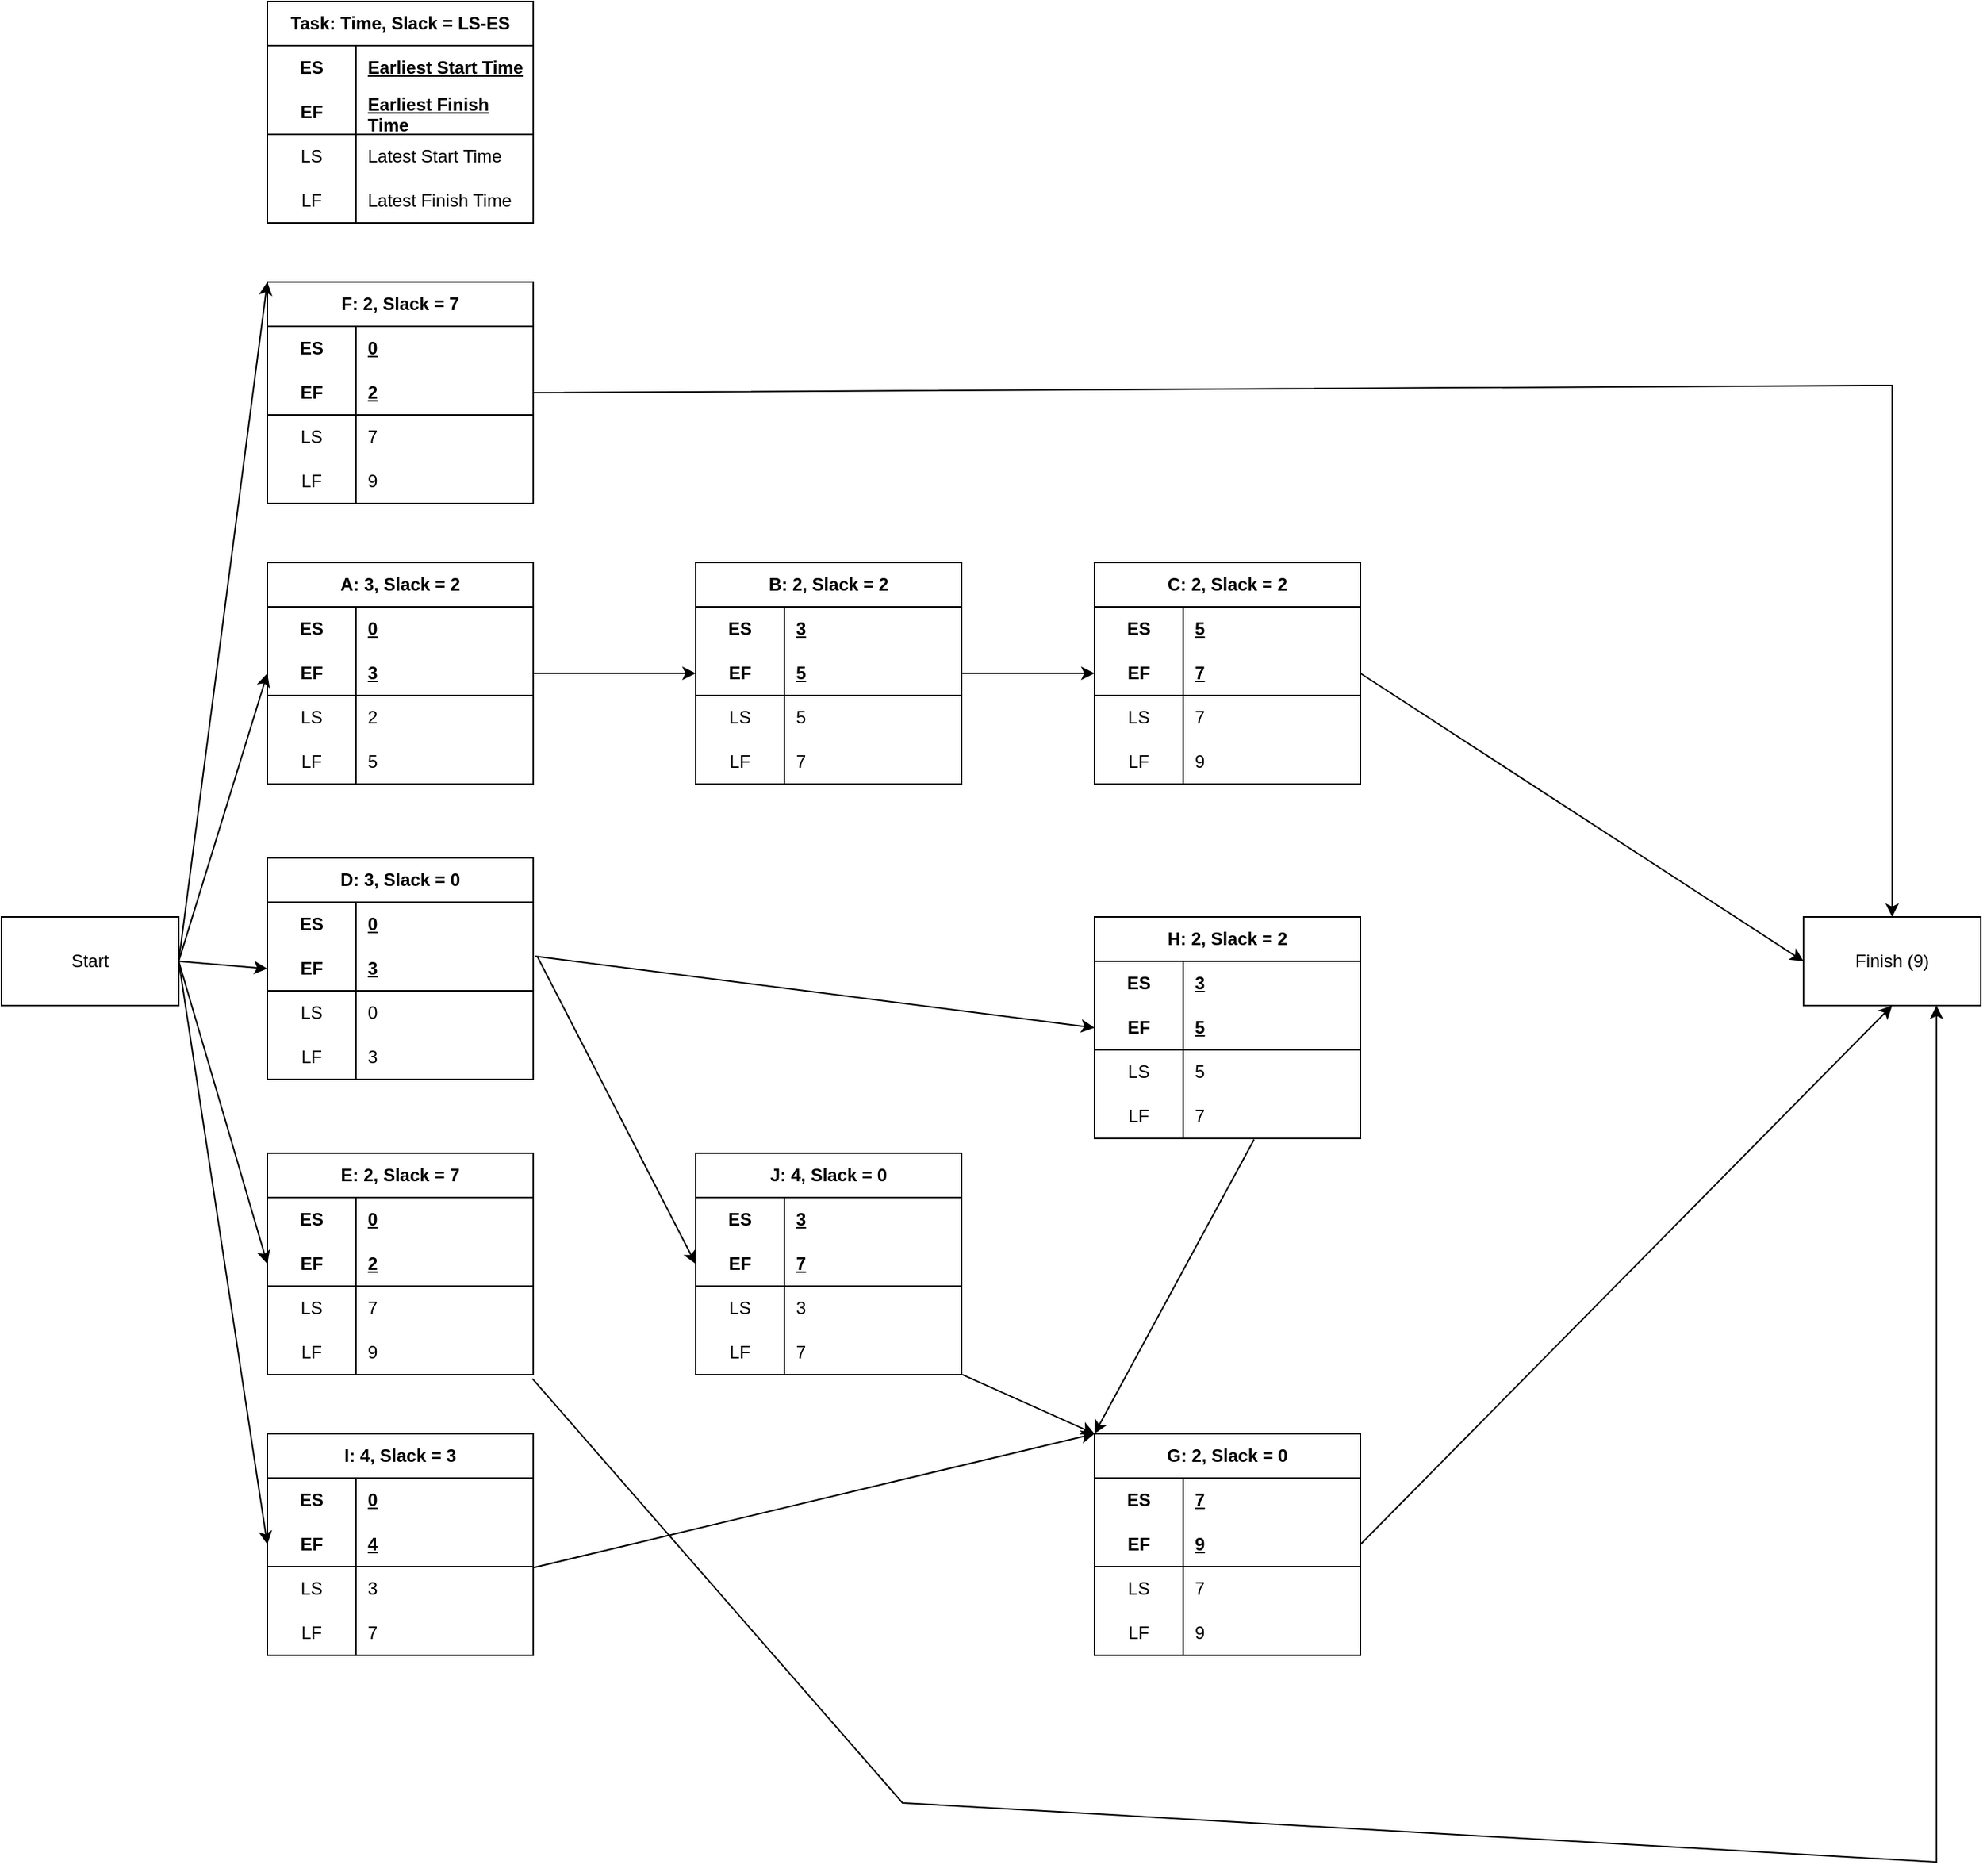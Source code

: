 <mxfile version="24.6.4" type="github">
  <diagram name="Page-1" id="XeoXQkk8DJOPm01lvO3H">
    <mxGraphModel dx="2298" dy="1862" grid="1" gridSize="10" guides="1" tooltips="1" connect="1" arrows="1" fold="1" page="1" pageScale="1" pageWidth="850" pageHeight="1100" math="0" shadow="0">
      <root>
        <mxCell id="0" />
        <mxCell id="1" parent="0" />
        <mxCell id="TJnbPztA86zwDhUVfEwh-1" value="Start" style="rounded=0;whiteSpace=wrap;html=1;" parent="1" vertex="1">
          <mxGeometry x="-210" y="400" width="120" height="60" as="geometry" />
        </mxCell>
        <mxCell id="TJnbPztA86zwDhUVfEwh-16" value="Task: Time, Slack = LS-ES" style="shape=table;startSize=30;container=1;collapsible=1;childLayout=tableLayout;fixedRows=1;rowLines=0;fontStyle=1;align=center;resizeLast=1;html=1;whiteSpace=wrap;" parent="1" vertex="1">
          <mxGeometry x="-30" y="-220" width="180" height="150" as="geometry" />
        </mxCell>
        <mxCell id="TJnbPztA86zwDhUVfEwh-17" value="" style="shape=tableRow;horizontal=0;startSize=0;swimlaneHead=0;swimlaneBody=0;fillColor=none;collapsible=0;dropTarget=0;points=[[0,0.5],[1,0.5]];portConstraint=eastwest;top=0;left=0;right=0;bottom=0;html=1;" parent="TJnbPztA86zwDhUVfEwh-16" vertex="1">
          <mxGeometry y="30" width="180" height="30" as="geometry" />
        </mxCell>
        <mxCell id="TJnbPztA86zwDhUVfEwh-18" value="ES" style="shape=partialRectangle;connectable=0;fillColor=none;top=0;left=0;bottom=0;right=0;fontStyle=1;overflow=hidden;html=1;whiteSpace=wrap;" parent="TJnbPztA86zwDhUVfEwh-17" vertex="1">
          <mxGeometry width="60" height="30" as="geometry">
            <mxRectangle width="60" height="30" as="alternateBounds" />
          </mxGeometry>
        </mxCell>
        <mxCell id="TJnbPztA86zwDhUVfEwh-19" value="Earliest Start Time" style="shape=partialRectangle;connectable=0;fillColor=none;top=0;left=0;bottom=0;right=0;align=left;spacingLeft=6;fontStyle=5;overflow=hidden;html=1;whiteSpace=wrap;" parent="TJnbPztA86zwDhUVfEwh-17" vertex="1">
          <mxGeometry x="60" width="120" height="30" as="geometry">
            <mxRectangle width="120" height="30" as="alternateBounds" />
          </mxGeometry>
        </mxCell>
        <mxCell id="TJnbPztA86zwDhUVfEwh-20" value="" style="shape=tableRow;horizontal=0;startSize=0;swimlaneHead=0;swimlaneBody=0;fillColor=none;collapsible=0;dropTarget=0;points=[[0,0.5],[1,0.5]];portConstraint=eastwest;top=0;left=0;right=0;bottom=1;html=1;" parent="TJnbPztA86zwDhUVfEwh-16" vertex="1">
          <mxGeometry y="60" width="180" height="30" as="geometry" />
        </mxCell>
        <mxCell id="TJnbPztA86zwDhUVfEwh-21" value="EF" style="shape=partialRectangle;connectable=0;fillColor=none;top=0;left=0;bottom=0;right=0;fontStyle=1;overflow=hidden;html=1;whiteSpace=wrap;" parent="TJnbPztA86zwDhUVfEwh-20" vertex="1">
          <mxGeometry width="60" height="30" as="geometry">
            <mxRectangle width="60" height="30" as="alternateBounds" />
          </mxGeometry>
        </mxCell>
        <mxCell id="TJnbPztA86zwDhUVfEwh-22" value="Earliest Finish Time" style="shape=partialRectangle;connectable=0;fillColor=none;top=0;left=0;bottom=0;right=0;align=left;spacingLeft=6;fontStyle=5;overflow=hidden;html=1;whiteSpace=wrap;" parent="TJnbPztA86zwDhUVfEwh-20" vertex="1">
          <mxGeometry x="60" width="120" height="30" as="geometry">
            <mxRectangle width="120" height="30" as="alternateBounds" />
          </mxGeometry>
        </mxCell>
        <mxCell id="TJnbPztA86zwDhUVfEwh-23" value="" style="shape=tableRow;horizontal=0;startSize=0;swimlaneHead=0;swimlaneBody=0;fillColor=none;collapsible=0;dropTarget=0;points=[[0,0.5],[1,0.5]];portConstraint=eastwest;top=0;left=0;right=0;bottom=0;html=1;" parent="TJnbPztA86zwDhUVfEwh-16" vertex="1">
          <mxGeometry y="90" width="180" height="30" as="geometry" />
        </mxCell>
        <mxCell id="TJnbPztA86zwDhUVfEwh-24" value="LS" style="shape=partialRectangle;connectable=0;fillColor=none;top=0;left=0;bottom=0;right=0;editable=1;overflow=hidden;html=1;whiteSpace=wrap;" parent="TJnbPztA86zwDhUVfEwh-23" vertex="1">
          <mxGeometry width="60" height="30" as="geometry">
            <mxRectangle width="60" height="30" as="alternateBounds" />
          </mxGeometry>
        </mxCell>
        <mxCell id="TJnbPztA86zwDhUVfEwh-25" value="Latest Start Time" style="shape=partialRectangle;connectable=0;fillColor=none;top=0;left=0;bottom=0;right=0;align=left;spacingLeft=6;overflow=hidden;html=1;whiteSpace=wrap;" parent="TJnbPztA86zwDhUVfEwh-23" vertex="1">
          <mxGeometry x="60" width="120" height="30" as="geometry">
            <mxRectangle width="120" height="30" as="alternateBounds" />
          </mxGeometry>
        </mxCell>
        <mxCell id="TJnbPztA86zwDhUVfEwh-26" value="" style="shape=tableRow;horizontal=0;startSize=0;swimlaneHead=0;swimlaneBody=0;fillColor=none;collapsible=0;dropTarget=0;points=[[0,0.5],[1,0.5]];portConstraint=eastwest;top=0;left=0;right=0;bottom=0;html=1;" parent="TJnbPztA86zwDhUVfEwh-16" vertex="1">
          <mxGeometry y="120" width="180" height="30" as="geometry" />
        </mxCell>
        <mxCell id="TJnbPztA86zwDhUVfEwh-27" value="LF" style="shape=partialRectangle;connectable=0;fillColor=none;top=0;left=0;bottom=0;right=0;editable=1;overflow=hidden;html=1;whiteSpace=wrap;" parent="TJnbPztA86zwDhUVfEwh-26" vertex="1">
          <mxGeometry width="60" height="30" as="geometry">
            <mxRectangle width="60" height="30" as="alternateBounds" />
          </mxGeometry>
        </mxCell>
        <mxCell id="TJnbPztA86zwDhUVfEwh-28" value="Latest Finish Time" style="shape=partialRectangle;connectable=0;fillColor=none;top=0;left=0;bottom=0;right=0;align=left;spacingLeft=6;overflow=hidden;html=1;whiteSpace=wrap;" parent="TJnbPztA86zwDhUVfEwh-26" vertex="1">
          <mxGeometry x="60" width="120" height="30" as="geometry">
            <mxRectangle width="120" height="30" as="alternateBounds" />
          </mxGeometry>
        </mxCell>
        <mxCell id="5bcK5-Rr-_9AO2R4I1Wy-1" value="A: 3, Slack = 2" style="shape=table;startSize=30;container=1;collapsible=1;childLayout=tableLayout;fixedRows=1;rowLines=0;fontStyle=1;align=center;resizeLast=1;html=1;whiteSpace=wrap;" vertex="1" parent="1">
          <mxGeometry x="-30" y="160" width="180" height="150" as="geometry" />
        </mxCell>
        <mxCell id="5bcK5-Rr-_9AO2R4I1Wy-2" value="" style="shape=tableRow;horizontal=0;startSize=0;swimlaneHead=0;swimlaneBody=0;fillColor=none;collapsible=0;dropTarget=0;points=[[0,0.5],[1,0.5]];portConstraint=eastwest;top=0;left=0;right=0;bottom=0;html=1;" vertex="1" parent="5bcK5-Rr-_9AO2R4I1Wy-1">
          <mxGeometry y="30" width="180" height="30" as="geometry" />
        </mxCell>
        <mxCell id="5bcK5-Rr-_9AO2R4I1Wy-3" value="ES" style="shape=partialRectangle;connectable=0;fillColor=none;top=0;left=0;bottom=0;right=0;fontStyle=1;overflow=hidden;html=1;whiteSpace=wrap;" vertex="1" parent="5bcK5-Rr-_9AO2R4I1Wy-2">
          <mxGeometry width="60" height="30" as="geometry">
            <mxRectangle width="60" height="30" as="alternateBounds" />
          </mxGeometry>
        </mxCell>
        <mxCell id="5bcK5-Rr-_9AO2R4I1Wy-4" value="0" style="shape=partialRectangle;connectable=0;fillColor=none;top=0;left=0;bottom=0;right=0;align=left;spacingLeft=6;fontStyle=5;overflow=hidden;html=1;whiteSpace=wrap;" vertex="1" parent="5bcK5-Rr-_9AO2R4I1Wy-2">
          <mxGeometry x="60" width="120" height="30" as="geometry">
            <mxRectangle width="120" height="30" as="alternateBounds" />
          </mxGeometry>
        </mxCell>
        <mxCell id="5bcK5-Rr-_9AO2R4I1Wy-5" value="" style="shape=tableRow;horizontal=0;startSize=0;swimlaneHead=0;swimlaneBody=0;fillColor=none;collapsible=0;dropTarget=0;points=[[0,0.5],[1,0.5]];portConstraint=eastwest;top=0;left=0;right=0;bottom=1;html=1;" vertex="1" parent="5bcK5-Rr-_9AO2R4I1Wy-1">
          <mxGeometry y="60" width="180" height="30" as="geometry" />
        </mxCell>
        <mxCell id="5bcK5-Rr-_9AO2R4I1Wy-6" value="EF" style="shape=partialRectangle;connectable=0;fillColor=none;top=0;left=0;bottom=0;right=0;fontStyle=1;overflow=hidden;html=1;whiteSpace=wrap;" vertex="1" parent="5bcK5-Rr-_9AO2R4I1Wy-5">
          <mxGeometry width="60" height="30" as="geometry">
            <mxRectangle width="60" height="30" as="alternateBounds" />
          </mxGeometry>
        </mxCell>
        <mxCell id="5bcK5-Rr-_9AO2R4I1Wy-7" value="3" style="shape=partialRectangle;connectable=0;fillColor=none;top=0;left=0;bottom=0;right=0;align=left;spacingLeft=6;fontStyle=5;overflow=hidden;html=1;whiteSpace=wrap;" vertex="1" parent="5bcK5-Rr-_9AO2R4I1Wy-5">
          <mxGeometry x="60" width="120" height="30" as="geometry">
            <mxRectangle width="120" height="30" as="alternateBounds" />
          </mxGeometry>
        </mxCell>
        <mxCell id="5bcK5-Rr-_9AO2R4I1Wy-8" value="" style="shape=tableRow;horizontal=0;startSize=0;swimlaneHead=0;swimlaneBody=0;fillColor=none;collapsible=0;dropTarget=0;points=[[0,0.5],[1,0.5]];portConstraint=eastwest;top=0;left=0;right=0;bottom=0;html=1;" vertex="1" parent="5bcK5-Rr-_9AO2R4I1Wy-1">
          <mxGeometry y="90" width="180" height="30" as="geometry" />
        </mxCell>
        <mxCell id="5bcK5-Rr-_9AO2R4I1Wy-9" value="LS" style="shape=partialRectangle;connectable=0;fillColor=none;top=0;left=0;bottom=0;right=0;editable=1;overflow=hidden;html=1;whiteSpace=wrap;" vertex="1" parent="5bcK5-Rr-_9AO2R4I1Wy-8">
          <mxGeometry width="60" height="30" as="geometry">
            <mxRectangle width="60" height="30" as="alternateBounds" />
          </mxGeometry>
        </mxCell>
        <mxCell id="5bcK5-Rr-_9AO2R4I1Wy-10" value="2" style="shape=partialRectangle;connectable=0;fillColor=none;top=0;left=0;bottom=0;right=0;align=left;spacingLeft=6;overflow=hidden;html=1;whiteSpace=wrap;" vertex="1" parent="5bcK5-Rr-_9AO2R4I1Wy-8">
          <mxGeometry x="60" width="120" height="30" as="geometry">
            <mxRectangle width="120" height="30" as="alternateBounds" />
          </mxGeometry>
        </mxCell>
        <mxCell id="5bcK5-Rr-_9AO2R4I1Wy-11" value="" style="shape=tableRow;horizontal=0;startSize=0;swimlaneHead=0;swimlaneBody=0;fillColor=none;collapsible=0;dropTarget=0;points=[[0,0.5],[1,0.5]];portConstraint=eastwest;top=0;left=0;right=0;bottom=0;html=1;" vertex="1" parent="5bcK5-Rr-_9AO2R4I1Wy-1">
          <mxGeometry y="120" width="180" height="30" as="geometry" />
        </mxCell>
        <mxCell id="5bcK5-Rr-_9AO2R4I1Wy-12" value="LF" style="shape=partialRectangle;connectable=0;fillColor=none;top=0;left=0;bottom=0;right=0;editable=1;overflow=hidden;html=1;whiteSpace=wrap;" vertex="1" parent="5bcK5-Rr-_9AO2R4I1Wy-11">
          <mxGeometry width="60" height="30" as="geometry">
            <mxRectangle width="60" height="30" as="alternateBounds" />
          </mxGeometry>
        </mxCell>
        <mxCell id="5bcK5-Rr-_9AO2R4I1Wy-13" value="5" style="shape=partialRectangle;connectable=0;fillColor=none;top=0;left=0;bottom=0;right=0;align=left;spacingLeft=6;overflow=hidden;html=1;whiteSpace=wrap;" vertex="1" parent="5bcK5-Rr-_9AO2R4I1Wy-11">
          <mxGeometry x="60" width="120" height="30" as="geometry">
            <mxRectangle width="120" height="30" as="alternateBounds" />
          </mxGeometry>
        </mxCell>
        <mxCell id="5bcK5-Rr-_9AO2R4I1Wy-14" value="D: 3, Slack = 0" style="shape=table;startSize=30;container=1;collapsible=1;childLayout=tableLayout;fixedRows=1;rowLines=0;fontStyle=1;align=center;resizeLast=1;html=1;whiteSpace=wrap;" vertex="1" parent="1">
          <mxGeometry x="-30" y="360" width="180" height="150" as="geometry" />
        </mxCell>
        <mxCell id="5bcK5-Rr-_9AO2R4I1Wy-15" value="" style="shape=tableRow;horizontal=0;startSize=0;swimlaneHead=0;swimlaneBody=0;fillColor=none;collapsible=0;dropTarget=0;points=[[0,0.5],[1,0.5]];portConstraint=eastwest;top=0;left=0;right=0;bottom=0;html=1;" vertex="1" parent="5bcK5-Rr-_9AO2R4I1Wy-14">
          <mxGeometry y="30" width="180" height="30" as="geometry" />
        </mxCell>
        <mxCell id="5bcK5-Rr-_9AO2R4I1Wy-16" value="ES" style="shape=partialRectangle;connectable=0;fillColor=none;top=0;left=0;bottom=0;right=0;fontStyle=1;overflow=hidden;html=1;whiteSpace=wrap;" vertex="1" parent="5bcK5-Rr-_9AO2R4I1Wy-15">
          <mxGeometry width="60" height="30" as="geometry">
            <mxRectangle width="60" height="30" as="alternateBounds" />
          </mxGeometry>
        </mxCell>
        <mxCell id="5bcK5-Rr-_9AO2R4I1Wy-17" value="0" style="shape=partialRectangle;connectable=0;fillColor=none;top=0;left=0;bottom=0;right=0;align=left;spacingLeft=6;fontStyle=5;overflow=hidden;html=1;whiteSpace=wrap;" vertex="1" parent="5bcK5-Rr-_9AO2R4I1Wy-15">
          <mxGeometry x="60" width="120" height="30" as="geometry">
            <mxRectangle width="120" height="30" as="alternateBounds" />
          </mxGeometry>
        </mxCell>
        <mxCell id="5bcK5-Rr-_9AO2R4I1Wy-18" value="" style="shape=tableRow;horizontal=0;startSize=0;swimlaneHead=0;swimlaneBody=0;fillColor=none;collapsible=0;dropTarget=0;points=[[0,0.5],[1,0.5]];portConstraint=eastwest;top=0;left=0;right=0;bottom=1;html=1;" vertex="1" parent="5bcK5-Rr-_9AO2R4I1Wy-14">
          <mxGeometry y="60" width="180" height="30" as="geometry" />
        </mxCell>
        <mxCell id="5bcK5-Rr-_9AO2R4I1Wy-19" value="EF" style="shape=partialRectangle;connectable=0;fillColor=none;top=0;left=0;bottom=0;right=0;fontStyle=1;overflow=hidden;html=1;whiteSpace=wrap;" vertex="1" parent="5bcK5-Rr-_9AO2R4I1Wy-18">
          <mxGeometry width="60" height="30" as="geometry">
            <mxRectangle width="60" height="30" as="alternateBounds" />
          </mxGeometry>
        </mxCell>
        <mxCell id="5bcK5-Rr-_9AO2R4I1Wy-20" value="3" style="shape=partialRectangle;connectable=0;fillColor=none;top=0;left=0;bottom=0;right=0;align=left;spacingLeft=6;fontStyle=5;overflow=hidden;html=1;whiteSpace=wrap;" vertex="1" parent="5bcK5-Rr-_9AO2R4I1Wy-18">
          <mxGeometry x="60" width="120" height="30" as="geometry">
            <mxRectangle width="120" height="30" as="alternateBounds" />
          </mxGeometry>
        </mxCell>
        <mxCell id="5bcK5-Rr-_9AO2R4I1Wy-21" value="" style="shape=tableRow;horizontal=0;startSize=0;swimlaneHead=0;swimlaneBody=0;fillColor=none;collapsible=0;dropTarget=0;points=[[0,0.5],[1,0.5]];portConstraint=eastwest;top=0;left=0;right=0;bottom=0;html=1;" vertex="1" parent="5bcK5-Rr-_9AO2R4I1Wy-14">
          <mxGeometry y="90" width="180" height="30" as="geometry" />
        </mxCell>
        <mxCell id="5bcK5-Rr-_9AO2R4I1Wy-22" value="LS" style="shape=partialRectangle;connectable=0;fillColor=none;top=0;left=0;bottom=0;right=0;editable=1;overflow=hidden;html=1;whiteSpace=wrap;" vertex="1" parent="5bcK5-Rr-_9AO2R4I1Wy-21">
          <mxGeometry width="60" height="30" as="geometry">
            <mxRectangle width="60" height="30" as="alternateBounds" />
          </mxGeometry>
        </mxCell>
        <mxCell id="5bcK5-Rr-_9AO2R4I1Wy-23" value="0" style="shape=partialRectangle;connectable=0;fillColor=none;top=0;left=0;bottom=0;right=0;align=left;spacingLeft=6;overflow=hidden;html=1;whiteSpace=wrap;" vertex="1" parent="5bcK5-Rr-_9AO2R4I1Wy-21">
          <mxGeometry x="60" width="120" height="30" as="geometry">
            <mxRectangle width="120" height="30" as="alternateBounds" />
          </mxGeometry>
        </mxCell>
        <mxCell id="5bcK5-Rr-_9AO2R4I1Wy-24" value="" style="shape=tableRow;horizontal=0;startSize=0;swimlaneHead=0;swimlaneBody=0;fillColor=none;collapsible=0;dropTarget=0;points=[[0,0.5],[1,0.5]];portConstraint=eastwest;top=0;left=0;right=0;bottom=0;html=1;" vertex="1" parent="5bcK5-Rr-_9AO2R4I1Wy-14">
          <mxGeometry y="120" width="180" height="30" as="geometry" />
        </mxCell>
        <mxCell id="5bcK5-Rr-_9AO2R4I1Wy-25" value="LF" style="shape=partialRectangle;connectable=0;fillColor=none;top=0;left=0;bottom=0;right=0;editable=1;overflow=hidden;html=1;whiteSpace=wrap;" vertex="1" parent="5bcK5-Rr-_9AO2R4I1Wy-24">
          <mxGeometry width="60" height="30" as="geometry">
            <mxRectangle width="60" height="30" as="alternateBounds" />
          </mxGeometry>
        </mxCell>
        <mxCell id="5bcK5-Rr-_9AO2R4I1Wy-26" value="3" style="shape=partialRectangle;connectable=0;fillColor=none;top=0;left=0;bottom=0;right=0;align=left;spacingLeft=6;overflow=hidden;html=1;whiteSpace=wrap;" vertex="1" parent="5bcK5-Rr-_9AO2R4I1Wy-24">
          <mxGeometry x="60" width="120" height="30" as="geometry">
            <mxRectangle width="120" height="30" as="alternateBounds" />
          </mxGeometry>
        </mxCell>
        <mxCell id="5bcK5-Rr-_9AO2R4I1Wy-27" value="E: 2, Slack = 7" style="shape=table;startSize=30;container=1;collapsible=1;childLayout=tableLayout;fixedRows=1;rowLines=0;fontStyle=1;align=center;resizeLast=1;html=1;whiteSpace=wrap;" vertex="1" parent="1">
          <mxGeometry x="-30" y="560" width="180" height="150" as="geometry" />
        </mxCell>
        <mxCell id="5bcK5-Rr-_9AO2R4I1Wy-28" value="" style="shape=tableRow;horizontal=0;startSize=0;swimlaneHead=0;swimlaneBody=0;fillColor=none;collapsible=0;dropTarget=0;points=[[0,0.5],[1,0.5]];portConstraint=eastwest;top=0;left=0;right=0;bottom=0;html=1;" vertex="1" parent="5bcK5-Rr-_9AO2R4I1Wy-27">
          <mxGeometry y="30" width="180" height="30" as="geometry" />
        </mxCell>
        <mxCell id="5bcK5-Rr-_9AO2R4I1Wy-29" value="ES" style="shape=partialRectangle;connectable=0;fillColor=none;top=0;left=0;bottom=0;right=0;fontStyle=1;overflow=hidden;html=1;whiteSpace=wrap;" vertex="1" parent="5bcK5-Rr-_9AO2R4I1Wy-28">
          <mxGeometry width="60" height="30" as="geometry">
            <mxRectangle width="60" height="30" as="alternateBounds" />
          </mxGeometry>
        </mxCell>
        <mxCell id="5bcK5-Rr-_9AO2R4I1Wy-30" value="0" style="shape=partialRectangle;connectable=0;fillColor=none;top=0;left=0;bottom=0;right=0;align=left;spacingLeft=6;fontStyle=5;overflow=hidden;html=1;whiteSpace=wrap;" vertex="1" parent="5bcK5-Rr-_9AO2R4I1Wy-28">
          <mxGeometry x="60" width="120" height="30" as="geometry">
            <mxRectangle width="120" height="30" as="alternateBounds" />
          </mxGeometry>
        </mxCell>
        <mxCell id="5bcK5-Rr-_9AO2R4I1Wy-31" value="" style="shape=tableRow;horizontal=0;startSize=0;swimlaneHead=0;swimlaneBody=0;fillColor=none;collapsible=0;dropTarget=0;points=[[0,0.5],[1,0.5]];portConstraint=eastwest;top=0;left=0;right=0;bottom=1;html=1;" vertex="1" parent="5bcK5-Rr-_9AO2R4I1Wy-27">
          <mxGeometry y="60" width="180" height="30" as="geometry" />
        </mxCell>
        <mxCell id="5bcK5-Rr-_9AO2R4I1Wy-32" value="EF" style="shape=partialRectangle;connectable=0;fillColor=none;top=0;left=0;bottom=0;right=0;fontStyle=1;overflow=hidden;html=1;whiteSpace=wrap;" vertex="1" parent="5bcK5-Rr-_9AO2R4I1Wy-31">
          <mxGeometry width="60" height="30" as="geometry">
            <mxRectangle width="60" height="30" as="alternateBounds" />
          </mxGeometry>
        </mxCell>
        <mxCell id="5bcK5-Rr-_9AO2R4I1Wy-33" value="2" style="shape=partialRectangle;connectable=0;fillColor=none;top=0;left=0;bottom=0;right=0;align=left;spacingLeft=6;fontStyle=5;overflow=hidden;html=1;whiteSpace=wrap;" vertex="1" parent="5bcK5-Rr-_9AO2R4I1Wy-31">
          <mxGeometry x="60" width="120" height="30" as="geometry">
            <mxRectangle width="120" height="30" as="alternateBounds" />
          </mxGeometry>
        </mxCell>
        <mxCell id="5bcK5-Rr-_9AO2R4I1Wy-34" value="" style="shape=tableRow;horizontal=0;startSize=0;swimlaneHead=0;swimlaneBody=0;fillColor=none;collapsible=0;dropTarget=0;points=[[0,0.5],[1,0.5]];portConstraint=eastwest;top=0;left=0;right=0;bottom=0;html=1;" vertex="1" parent="5bcK5-Rr-_9AO2R4I1Wy-27">
          <mxGeometry y="90" width="180" height="30" as="geometry" />
        </mxCell>
        <mxCell id="5bcK5-Rr-_9AO2R4I1Wy-35" value="LS" style="shape=partialRectangle;connectable=0;fillColor=none;top=0;left=0;bottom=0;right=0;editable=1;overflow=hidden;html=1;whiteSpace=wrap;" vertex="1" parent="5bcK5-Rr-_9AO2R4I1Wy-34">
          <mxGeometry width="60" height="30" as="geometry">
            <mxRectangle width="60" height="30" as="alternateBounds" />
          </mxGeometry>
        </mxCell>
        <mxCell id="5bcK5-Rr-_9AO2R4I1Wy-36" value="7" style="shape=partialRectangle;connectable=0;fillColor=none;top=0;left=0;bottom=0;right=0;align=left;spacingLeft=6;overflow=hidden;html=1;whiteSpace=wrap;" vertex="1" parent="5bcK5-Rr-_9AO2R4I1Wy-34">
          <mxGeometry x="60" width="120" height="30" as="geometry">
            <mxRectangle width="120" height="30" as="alternateBounds" />
          </mxGeometry>
        </mxCell>
        <mxCell id="5bcK5-Rr-_9AO2R4I1Wy-37" value="" style="shape=tableRow;horizontal=0;startSize=0;swimlaneHead=0;swimlaneBody=0;fillColor=none;collapsible=0;dropTarget=0;points=[[0,0.5],[1,0.5]];portConstraint=eastwest;top=0;left=0;right=0;bottom=0;html=1;" vertex="1" parent="5bcK5-Rr-_9AO2R4I1Wy-27">
          <mxGeometry y="120" width="180" height="30" as="geometry" />
        </mxCell>
        <mxCell id="5bcK5-Rr-_9AO2R4I1Wy-38" value="LF" style="shape=partialRectangle;connectable=0;fillColor=none;top=0;left=0;bottom=0;right=0;editable=1;overflow=hidden;html=1;whiteSpace=wrap;" vertex="1" parent="5bcK5-Rr-_9AO2R4I1Wy-37">
          <mxGeometry width="60" height="30" as="geometry">
            <mxRectangle width="60" height="30" as="alternateBounds" />
          </mxGeometry>
        </mxCell>
        <mxCell id="5bcK5-Rr-_9AO2R4I1Wy-39" value="9" style="shape=partialRectangle;connectable=0;fillColor=none;top=0;left=0;bottom=0;right=0;align=left;spacingLeft=6;overflow=hidden;html=1;whiteSpace=wrap;" vertex="1" parent="5bcK5-Rr-_9AO2R4I1Wy-37">
          <mxGeometry x="60" width="120" height="30" as="geometry">
            <mxRectangle width="120" height="30" as="alternateBounds" />
          </mxGeometry>
        </mxCell>
        <mxCell id="5bcK5-Rr-_9AO2R4I1Wy-40" value="F: 2, Slack = 7" style="shape=table;startSize=30;container=1;collapsible=1;childLayout=tableLayout;fixedRows=1;rowLines=0;fontStyle=1;align=center;resizeLast=1;html=1;whiteSpace=wrap;" vertex="1" parent="1">
          <mxGeometry x="-30" y="-30" width="180" height="150" as="geometry" />
        </mxCell>
        <mxCell id="5bcK5-Rr-_9AO2R4I1Wy-41" value="" style="shape=tableRow;horizontal=0;startSize=0;swimlaneHead=0;swimlaneBody=0;fillColor=none;collapsible=0;dropTarget=0;points=[[0,0.5],[1,0.5]];portConstraint=eastwest;top=0;left=0;right=0;bottom=0;html=1;" vertex="1" parent="5bcK5-Rr-_9AO2R4I1Wy-40">
          <mxGeometry y="30" width="180" height="30" as="geometry" />
        </mxCell>
        <mxCell id="5bcK5-Rr-_9AO2R4I1Wy-42" value="ES" style="shape=partialRectangle;connectable=0;fillColor=none;top=0;left=0;bottom=0;right=0;fontStyle=1;overflow=hidden;html=1;whiteSpace=wrap;" vertex="1" parent="5bcK5-Rr-_9AO2R4I1Wy-41">
          <mxGeometry width="60" height="30" as="geometry">
            <mxRectangle width="60" height="30" as="alternateBounds" />
          </mxGeometry>
        </mxCell>
        <mxCell id="5bcK5-Rr-_9AO2R4I1Wy-43" value="0" style="shape=partialRectangle;connectable=0;fillColor=none;top=0;left=0;bottom=0;right=0;align=left;spacingLeft=6;fontStyle=5;overflow=hidden;html=1;whiteSpace=wrap;" vertex="1" parent="5bcK5-Rr-_9AO2R4I1Wy-41">
          <mxGeometry x="60" width="120" height="30" as="geometry">
            <mxRectangle width="120" height="30" as="alternateBounds" />
          </mxGeometry>
        </mxCell>
        <mxCell id="5bcK5-Rr-_9AO2R4I1Wy-44" value="" style="shape=tableRow;horizontal=0;startSize=0;swimlaneHead=0;swimlaneBody=0;fillColor=none;collapsible=0;dropTarget=0;points=[[0,0.5],[1,0.5]];portConstraint=eastwest;top=0;left=0;right=0;bottom=1;html=1;" vertex="1" parent="5bcK5-Rr-_9AO2R4I1Wy-40">
          <mxGeometry y="60" width="180" height="30" as="geometry" />
        </mxCell>
        <mxCell id="5bcK5-Rr-_9AO2R4I1Wy-45" value="EF" style="shape=partialRectangle;connectable=0;fillColor=none;top=0;left=0;bottom=0;right=0;fontStyle=1;overflow=hidden;html=1;whiteSpace=wrap;" vertex="1" parent="5bcK5-Rr-_9AO2R4I1Wy-44">
          <mxGeometry width="60" height="30" as="geometry">
            <mxRectangle width="60" height="30" as="alternateBounds" />
          </mxGeometry>
        </mxCell>
        <mxCell id="5bcK5-Rr-_9AO2R4I1Wy-46" value="2" style="shape=partialRectangle;connectable=0;fillColor=none;top=0;left=0;bottom=0;right=0;align=left;spacingLeft=6;fontStyle=5;overflow=hidden;html=1;whiteSpace=wrap;" vertex="1" parent="5bcK5-Rr-_9AO2R4I1Wy-44">
          <mxGeometry x="60" width="120" height="30" as="geometry">
            <mxRectangle width="120" height="30" as="alternateBounds" />
          </mxGeometry>
        </mxCell>
        <mxCell id="5bcK5-Rr-_9AO2R4I1Wy-47" value="" style="shape=tableRow;horizontal=0;startSize=0;swimlaneHead=0;swimlaneBody=0;fillColor=none;collapsible=0;dropTarget=0;points=[[0,0.5],[1,0.5]];portConstraint=eastwest;top=0;left=0;right=0;bottom=0;html=1;" vertex="1" parent="5bcK5-Rr-_9AO2R4I1Wy-40">
          <mxGeometry y="90" width="180" height="30" as="geometry" />
        </mxCell>
        <mxCell id="5bcK5-Rr-_9AO2R4I1Wy-48" value="LS" style="shape=partialRectangle;connectable=0;fillColor=none;top=0;left=0;bottom=0;right=0;editable=1;overflow=hidden;html=1;whiteSpace=wrap;" vertex="1" parent="5bcK5-Rr-_9AO2R4I1Wy-47">
          <mxGeometry width="60" height="30" as="geometry">
            <mxRectangle width="60" height="30" as="alternateBounds" />
          </mxGeometry>
        </mxCell>
        <mxCell id="5bcK5-Rr-_9AO2R4I1Wy-49" value="7" style="shape=partialRectangle;connectable=0;fillColor=none;top=0;left=0;bottom=0;right=0;align=left;spacingLeft=6;overflow=hidden;html=1;whiteSpace=wrap;" vertex="1" parent="5bcK5-Rr-_9AO2R4I1Wy-47">
          <mxGeometry x="60" width="120" height="30" as="geometry">
            <mxRectangle width="120" height="30" as="alternateBounds" />
          </mxGeometry>
        </mxCell>
        <mxCell id="5bcK5-Rr-_9AO2R4I1Wy-50" value="" style="shape=tableRow;horizontal=0;startSize=0;swimlaneHead=0;swimlaneBody=0;fillColor=none;collapsible=0;dropTarget=0;points=[[0,0.5],[1,0.5]];portConstraint=eastwest;top=0;left=0;right=0;bottom=0;html=1;" vertex="1" parent="5bcK5-Rr-_9AO2R4I1Wy-40">
          <mxGeometry y="120" width="180" height="30" as="geometry" />
        </mxCell>
        <mxCell id="5bcK5-Rr-_9AO2R4I1Wy-51" value="LF" style="shape=partialRectangle;connectable=0;fillColor=none;top=0;left=0;bottom=0;right=0;editable=1;overflow=hidden;html=1;whiteSpace=wrap;" vertex="1" parent="5bcK5-Rr-_9AO2R4I1Wy-50">
          <mxGeometry width="60" height="30" as="geometry">
            <mxRectangle width="60" height="30" as="alternateBounds" />
          </mxGeometry>
        </mxCell>
        <mxCell id="5bcK5-Rr-_9AO2R4I1Wy-52" value="9" style="shape=partialRectangle;connectable=0;fillColor=none;top=0;left=0;bottom=0;right=0;align=left;spacingLeft=6;overflow=hidden;html=1;whiteSpace=wrap;" vertex="1" parent="5bcK5-Rr-_9AO2R4I1Wy-50">
          <mxGeometry x="60" width="120" height="30" as="geometry">
            <mxRectangle width="120" height="30" as="alternateBounds" />
          </mxGeometry>
        </mxCell>
        <mxCell id="5bcK5-Rr-_9AO2R4I1Wy-53" value="I: 4, Slack = 3" style="shape=table;startSize=30;container=1;collapsible=1;childLayout=tableLayout;fixedRows=1;rowLines=0;fontStyle=1;align=center;resizeLast=1;html=1;whiteSpace=wrap;" vertex="1" parent="1">
          <mxGeometry x="-30" y="750" width="180" height="150" as="geometry" />
        </mxCell>
        <mxCell id="5bcK5-Rr-_9AO2R4I1Wy-54" value="" style="shape=tableRow;horizontal=0;startSize=0;swimlaneHead=0;swimlaneBody=0;fillColor=none;collapsible=0;dropTarget=0;points=[[0,0.5],[1,0.5]];portConstraint=eastwest;top=0;left=0;right=0;bottom=0;html=1;" vertex="1" parent="5bcK5-Rr-_9AO2R4I1Wy-53">
          <mxGeometry y="30" width="180" height="30" as="geometry" />
        </mxCell>
        <mxCell id="5bcK5-Rr-_9AO2R4I1Wy-55" value="ES" style="shape=partialRectangle;connectable=0;fillColor=none;top=0;left=0;bottom=0;right=0;fontStyle=1;overflow=hidden;html=1;whiteSpace=wrap;" vertex="1" parent="5bcK5-Rr-_9AO2R4I1Wy-54">
          <mxGeometry width="60" height="30" as="geometry">
            <mxRectangle width="60" height="30" as="alternateBounds" />
          </mxGeometry>
        </mxCell>
        <mxCell id="5bcK5-Rr-_9AO2R4I1Wy-56" value="0" style="shape=partialRectangle;connectable=0;fillColor=none;top=0;left=0;bottom=0;right=0;align=left;spacingLeft=6;fontStyle=5;overflow=hidden;html=1;whiteSpace=wrap;" vertex="1" parent="5bcK5-Rr-_9AO2R4I1Wy-54">
          <mxGeometry x="60" width="120" height="30" as="geometry">
            <mxRectangle width="120" height="30" as="alternateBounds" />
          </mxGeometry>
        </mxCell>
        <mxCell id="5bcK5-Rr-_9AO2R4I1Wy-57" value="" style="shape=tableRow;horizontal=0;startSize=0;swimlaneHead=0;swimlaneBody=0;fillColor=none;collapsible=0;dropTarget=0;points=[[0,0.5],[1,0.5]];portConstraint=eastwest;top=0;left=0;right=0;bottom=1;html=1;" vertex="1" parent="5bcK5-Rr-_9AO2R4I1Wy-53">
          <mxGeometry y="60" width="180" height="30" as="geometry" />
        </mxCell>
        <mxCell id="5bcK5-Rr-_9AO2R4I1Wy-58" value="EF" style="shape=partialRectangle;connectable=0;fillColor=none;top=0;left=0;bottom=0;right=0;fontStyle=1;overflow=hidden;html=1;whiteSpace=wrap;" vertex="1" parent="5bcK5-Rr-_9AO2R4I1Wy-57">
          <mxGeometry width="60" height="30" as="geometry">
            <mxRectangle width="60" height="30" as="alternateBounds" />
          </mxGeometry>
        </mxCell>
        <mxCell id="5bcK5-Rr-_9AO2R4I1Wy-59" value="4" style="shape=partialRectangle;connectable=0;fillColor=none;top=0;left=0;bottom=0;right=0;align=left;spacingLeft=6;fontStyle=5;overflow=hidden;html=1;whiteSpace=wrap;" vertex="1" parent="5bcK5-Rr-_9AO2R4I1Wy-57">
          <mxGeometry x="60" width="120" height="30" as="geometry">
            <mxRectangle width="120" height="30" as="alternateBounds" />
          </mxGeometry>
        </mxCell>
        <mxCell id="5bcK5-Rr-_9AO2R4I1Wy-60" value="" style="shape=tableRow;horizontal=0;startSize=0;swimlaneHead=0;swimlaneBody=0;fillColor=none;collapsible=0;dropTarget=0;points=[[0,0.5],[1,0.5]];portConstraint=eastwest;top=0;left=0;right=0;bottom=0;html=1;" vertex="1" parent="5bcK5-Rr-_9AO2R4I1Wy-53">
          <mxGeometry y="90" width="180" height="30" as="geometry" />
        </mxCell>
        <mxCell id="5bcK5-Rr-_9AO2R4I1Wy-61" value="LS" style="shape=partialRectangle;connectable=0;fillColor=none;top=0;left=0;bottom=0;right=0;editable=1;overflow=hidden;html=1;whiteSpace=wrap;" vertex="1" parent="5bcK5-Rr-_9AO2R4I1Wy-60">
          <mxGeometry width="60" height="30" as="geometry">
            <mxRectangle width="60" height="30" as="alternateBounds" />
          </mxGeometry>
        </mxCell>
        <mxCell id="5bcK5-Rr-_9AO2R4I1Wy-62" value="3" style="shape=partialRectangle;connectable=0;fillColor=none;top=0;left=0;bottom=0;right=0;align=left;spacingLeft=6;overflow=hidden;html=1;whiteSpace=wrap;" vertex="1" parent="5bcK5-Rr-_9AO2R4I1Wy-60">
          <mxGeometry x="60" width="120" height="30" as="geometry">
            <mxRectangle width="120" height="30" as="alternateBounds" />
          </mxGeometry>
        </mxCell>
        <mxCell id="5bcK5-Rr-_9AO2R4I1Wy-63" value="" style="shape=tableRow;horizontal=0;startSize=0;swimlaneHead=0;swimlaneBody=0;fillColor=none;collapsible=0;dropTarget=0;points=[[0,0.5],[1,0.5]];portConstraint=eastwest;top=0;left=0;right=0;bottom=0;html=1;" vertex="1" parent="5bcK5-Rr-_9AO2R4I1Wy-53">
          <mxGeometry y="120" width="180" height="30" as="geometry" />
        </mxCell>
        <mxCell id="5bcK5-Rr-_9AO2R4I1Wy-64" value="LF" style="shape=partialRectangle;connectable=0;fillColor=none;top=0;left=0;bottom=0;right=0;editable=1;overflow=hidden;html=1;whiteSpace=wrap;" vertex="1" parent="5bcK5-Rr-_9AO2R4I1Wy-63">
          <mxGeometry width="60" height="30" as="geometry">
            <mxRectangle width="60" height="30" as="alternateBounds" />
          </mxGeometry>
        </mxCell>
        <mxCell id="5bcK5-Rr-_9AO2R4I1Wy-65" value="7" style="shape=partialRectangle;connectable=0;fillColor=none;top=0;left=0;bottom=0;right=0;align=left;spacingLeft=6;overflow=hidden;html=1;whiteSpace=wrap;" vertex="1" parent="5bcK5-Rr-_9AO2R4I1Wy-63">
          <mxGeometry x="60" width="120" height="30" as="geometry">
            <mxRectangle width="120" height="30" as="alternateBounds" />
          </mxGeometry>
        </mxCell>
        <mxCell id="5bcK5-Rr-_9AO2R4I1Wy-68" value="" style="endArrow=classic;html=1;rounded=0;exitX=1;exitY=0.5;exitDx=0;exitDy=0;entryX=0;entryY=0;entryDx=0;entryDy=0;" edge="1" parent="1" source="TJnbPztA86zwDhUVfEwh-1" target="5bcK5-Rr-_9AO2R4I1Wy-40">
          <mxGeometry width="50" height="50" relative="1" as="geometry">
            <mxPoint x="400" y="400" as="sourcePoint" />
            <mxPoint x="450" y="350" as="targetPoint" />
          </mxGeometry>
        </mxCell>
        <mxCell id="5bcK5-Rr-_9AO2R4I1Wy-69" value="" style="endArrow=classic;html=1;rounded=0;exitX=1;exitY=0.5;exitDx=0;exitDy=0;entryX=0;entryY=0.5;entryDx=0;entryDy=0;" edge="1" parent="1" source="TJnbPztA86zwDhUVfEwh-1" target="5bcK5-Rr-_9AO2R4I1Wy-5">
          <mxGeometry width="50" height="50" relative="1" as="geometry">
            <mxPoint x="400" y="400" as="sourcePoint" />
            <mxPoint x="450" y="350" as="targetPoint" />
          </mxGeometry>
        </mxCell>
        <mxCell id="5bcK5-Rr-_9AO2R4I1Wy-70" value="" style="endArrow=classic;html=1;rounded=0;exitX=1;exitY=0.5;exitDx=0;exitDy=0;entryX=0;entryY=0.5;entryDx=0;entryDy=0;" edge="1" parent="1" source="TJnbPztA86zwDhUVfEwh-1" target="5bcK5-Rr-_9AO2R4I1Wy-18">
          <mxGeometry width="50" height="50" relative="1" as="geometry">
            <mxPoint x="400" y="400" as="sourcePoint" />
            <mxPoint x="450" y="350" as="targetPoint" />
          </mxGeometry>
        </mxCell>
        <mxCell id="5bcK5-Rr-_9AO2R4I1Wy-71" value="" style="endArrow=classic;html=1;rounded=0;exitX=1;exitY=0.5;exitDx=0;exitDy=0;entryX=0;entryY=0.5;entryDx=0;entryDy=0;" edge="1" parent="1" source="TJnbPztA86zwDhUVfEwh-1" target="5bcK5-Rr-_9AO2R4I1Wy-31">
          <mxGeometry width="50" height="50" relative="1" as="geometry">
            <mxPoint x="400" y="470" as="sourcePoint" />
            <mxPoint x="450" y="420" as="targetPoint" />
          </mxGeometry>
        </mxCell>
        <mxCell id="5bcK5-Rr-_9AO2R4I1Wy-72" value="" style="endArrow=classic;html=1;rounded=0;entryX=0;entryY=0.5;entryDx=0;entryDy=0;" edge="1" parent="1" target="5bcK5-Rr-_9AO2R4I1Wy-57">
          <mxGeometry width="50" height="50" relative="1" as="geometry">
            <mxPoint x="-90" y="430" as="sourcePoint" />
            <mxPoint x="450" y="420" as="targetPoint" />
          </mxGeometry>
        </mxCell>
        <mxCell id="5bcK5-Rr-_9AO2R4I1Wy-73" value="B: 2, Slack = 2" style="shape=table;startSize=30;container=1;collapsible=1;childLayout=tableLayout;fixedRows=1;rowLines=0;fontStyle=1;align=center;resizeLast=1;html=1;whiteSpace=wrap;" vertex="1" parent="1">
          <mxGeometry x="260" y="160" width="180" height="150" as="geometry" />
        </mxCell>
        <mxCell id="5bcK5-Rr-_9AO2R4I1Wy-74" value="" style="shape=tableRow;horizontal=0;startSize=0;swimlaneHead=0;swimlaneBody=0;fillColor=none;collapsible=0;dropTarget=0;points=[[0,0.5],[1,0.5]];portConstraint=eastwest;top=0;left=0;right=0;bottom=0;html=1;" vertex="1" parent="5bcK5-Rr-_9AO2R4I1Wy-73">
          <mxGeometry y="30" width="180" height="30" as="geometry" />
        </mxCell>
        <mxCell id="5bcK5-Rr-_9AO2R4I1Wy-75" value="ES" style="shape=partialRectangle;connectable=0;fillColor=none;top=0;left=0;bottom=0;right=0;fontStyle=1;overflow=hidden;html=1;whiteSpace=wrap;" vertex="1" parent="5bcK5-Rr-_9AO2R4I1Wy-74">
          <mxGeometry width="60" height="30" as="geometry">
            <mxRectangle width="60" height="30" as="alternateBounds" />
          </mxGeometry>
        </mxCell>
        <mxCell id="5bcK5-Rr-_9AO2R4I1Wy-76" value="3" style="shape=partialRectangle;connectable=0;fillColor=none;top=0;left=0;bottom=0;right=0;align=left;spacingLeft=6;fontStyle=5;overflow=hidden;html=1;whiteSpace=wrap;" vertex="1" parent="5bcK5-Rr-_9AO2R4I1Wy-74">
          <mxGeometry x="60" width="120" height="30" as="geometry">
            <mxRectangle width="120" height="30" as="alternateBounds" />
          </mxGeometry>
        </mxCell>
        <mxCell id="5bcK5-Rr-_9AO2R4I1Wy-77" value="" style="shape=tableRow;horizontal=0;startSize=0;swimlaneHead=0;swimlaneBody=0;fillColor=none;collapsible=0;dropTarget=0;points=[[0,0.5],[1,0.5]];portConstraint=eastwest;top=0;left=0;right=0;bottom=1;html=1;" vertex="1" parent="5bcK5-Rr-_9AO2R4I1Wy-73">
          <mxGeometry y="60" width="180" height="30" as="geometry" />
        </mxCell>
        <mxCell id="5bcK5-Rr-_9AO2R4I1Wy-78" value="EF" style="shape=partialRectangle;connectable=0;fillColor=none;top=0;left=0;bottom=0;right=0;fontStyle=1;overflow=hidden;html=1;whiteSpace=wrap;" vertex="1" parent="5bcK5-Rr-_9AO2R4I1Wy-77">
          <mxGeometry width="60" height="30" as="geometry">
            <mxRectangle width="60" height="30" as="alternateBounds" />
          </mxGeometry>
        </mxCell>
        <mxCell id="5bcK5-Rr-_9AO2R4I1Wy-79" value="5" style="shape=partialRectangle;connectable=0;fillColor=none;top=0;left=0;bottom=0;right=0;align=left;spacingLeft=6;fontStyle=5;overflow=hidden;html=1;whiteSpace=wrap;" vertex="1" parent="5bcK5-Rr-_9AO2R4I1Wy-77">
          <mxGeometry x="60" width="120" height="30" as="geometry">
            <mxRectangle width="120" height="30" as="alternateBounds" />
          </mxGeometry>
        </mxCell>
        <mxCell id="5bcK5-Rr-_9AO2R4I1Wy-80" value="" style="shape=tableRow;horizontal=0;startSize=0;swimlaneHead=0;swimlaneBody=0;fillColor=none;collapsible=0;dropTarget=0;points=[[0,0.5],[1,0.5]];portConstraint=eastwest;top=0;left=0;right=0;bottom=0;html=1;" vertex="1" parent="5bcK5-Rr-_9AO2R4I1Wy-73">
          <mxGeometry y="90" width="180" height="30" as="geometry" />
        </mxCell>
        <mxCell id="5bcK5-Rr-_9AO2R4I1Wy-81" value="LS" style="shape=partialRectangle;connectable=0;fillColor=none;top=0;left=0;bottom=0;right=0;editable=1;overflow=hidden;html=1;whiteSpace=wrap;" vertex="1" parent="5bcK5-Rr-_9AO2R4I1Wy-80">
          <mxGeometry width="60" height="30" as="geometry">
            <mxRectangle width="60" height="30" as="alternateBounds" />
          </mxGeometry>
        </mxCell>
        <mxCell id="5bcK5-Rr-_9AO2R4I1Wy-82" value="5" style="shape=partialRectangle;connectable=0;fillColor=none;top=0;left=0;bottom=0;right=0;align=left;spacingLeft=6;overflow=hidden;html=1;whiteSpace=wrap;" vertex="1" parent="5bcK5-Rr-_9AO2R4I1Wy-80">
          <mxGeometry x="60" width="120" height="30" as="geometry">
            <mxRectangle width="120" height="30" as="alternateBounds" />
          </mxGeometry>
        </mxCell>
        <mxCell id="5bcK5-Rr-_9AO2R4I1Wy-83" value="" style="shape=tableRow;horizontal=0;startSize=0;swimlaneHead=0;swimlaneBody=0;fillColor=none;collapsible=0;dropTarget=0;points=[[0,0.5],[1,0.5]];portConstraint=eastwest;top=0;left=0;right=0;bottom=0;html=1;" vertex="1" parent="5bcK5-Rr-_9AO2R4I1Wy-73">
          <mxGeometry y="120" width="180" height="30" as="geometry" />
        </mxCell>
        <mxCell id="5bcK5-Rr-_9AO2R4I1Wy-84" value="LF" style="shape=partialRectangle;connectable=0;fillColor=none;top=0;left=0;bottom=0;right=0;editable=1;overflow=hidden;html=1;whiteSpace=wrap;" vertex="1" parent="5bcK5-Rr-_9AO2R4I1Wy-83">
          <mxGeometry width="60" height="30" as="geometry">
            <mxRectangle width="60" height="30" as="alternateBounds" />
          </mxGeometry>
        </mxCell>
        <mxCell id="5bcK5-Rr-_9AO2R4I1Wy-85" value="7" style="shape=partialRectangle;connectable=0;fillColor=none;top=0;left=0;bottom=0;right=0;align=left;spacingLeft=6;overflow=hidden;html=1;whiteSpace=wrap;" vertex="1" parent="5bcK5-Rr-_9AO2R4I1Wy-83">
          <mxGeometry x="60" width="120" height="30" as="geometry">
            <mxRectangle width="120" height="30" as="alternateBounds" />
          </mxGeometry>
        </mxCell>
        <mxCell id="5bcK5-Rr-_9AO2R4I1Wy-86" value="C: 2, Slack = 2" style="shape=table;startSize=30;container=1;collapsible=1;childLayout=tableLayout;fixedRows=1;rowLines=0;fontStyle=1;align=center;resizeLast=1;html=1;whiteSpace=wrap;" vertex="1" parent="1">
          <mxGeometry x="530" y="160" width="180" height="150" as="geometry" />
        </mxCell>
        <mxCell id="5bcK5-Rr-_9AO2R4I1Wy-87" value="" style="shape=tableRow;horizontal=0;startSize=0;swimlaneHead=0;swimlaneBody=0;fillColor=none;collapsible=0;dropTarget=0;points=[[0,0.5],[1,0.5]];portConstraint=eastwest;top=0;left=0;right=0;bottom=0;html=1;" vertex="1" parent="5bcK5-Rr-_9AO2R4I1Wy-86">
          <mxGeometry y="30" width="180" height="30" as="geometry" />
        </mxCell>
        <mxCell id="5bcK5-Rr-_9AO2R4I1Wy-88" value="ES" style="shape=partialRectangle;connectable=0;fillColor=none;top=0;left=0;bottom=0;right=0;fontStyle=1;overflow=hidden;html=1;whiteSpace=wrap;" vertex="1" parent="5bcK5-Rr-_9AO2R4I1Wy-87">
          <mxGeometry width="60" height="30" as="geometry">
            <mxRectangle width="60" height="30" as="alternateBounds" />
          </mxGeometry>
        </mxCell>
        <mxCell id="5bcK5-Rr-_9AO2R4I1Wy-89" value="5" style="shape=partialRectangle;connectable=0;fillColor=none;top=0;left=0;bottom=0;right=0;align=left;spacingLeft=6;fontStyle=5;overflow=hidden;html=1;whiteSpace=wrap;" vertex="1" parent="5bcK5-Rr-_9AO2R4I1Wy-87">
          <mxGeometry x="60" width="120" height="30" as="geometry">
            <mxRectangle width="120" height="30" as="alternateBounds" />
          </mxGeometry>
        </mxCell>
        <mxCell id="5bcK5-Rr-_9AO2R4I1Wy-90" value="" style="shape=tableRow;horizontal=0;startSize=0;swimlaneHead=0;swimlaneBody=0;fillColor=none;collapsible=0;dropTarget=0;points=[[0,0.5],[1,0.5]];portConstraint=eastwest;top=0;left=0;right=0;bottom=1;html=1;" vertex="1" parent="5bcK5-Rr-_9AO2R4I1Wy-86">
          <mxGeometry y="60" width="180" height="30" as="geometry" />
        </mxCell>
        <mxCell id="5bcK5-Rr-_9AO2R4I1Wy-91" value="EF" style="shape=partialRectangle;connectable=0;fillColor=none;top=0;left=0;bottom=0;right=0;fontStyle=1;overflow=hidden;html=1;whiteSpace=wrap;" vertex="1" parent="5bcK5-Rr-_9AO2R4I1Wy-90">
          <mxGeometry width="60" height="30" as="geometry">
            <mxRectangle width="60" height="30" as="alternateBounds" />
          </mxGeometry>
        </mxCell>
        <mxCell id="5bcK5-Rr-_9AO2R4I1Wy-92" value="7" style="shape=partialRectangle;connectable=0;fillColor=none;top=0;left=0;bottom=0;right=0;align=left;spacingLeft=6;fontStyle=5;overflow=hidden;html=1;whiteSpace=wrap;" vertex="1" parent="5bcK5-Rr-_9AO2R4I1Wy-90">
          <mxGeometry x="60" width="120" height="30" as="geometry">
            <mxRectangle width="120" height="30" as="alternateBounds" />
          </mxGeometry>
        </mxCell>
        <mxCell id="5bcK5-Rr-_9AO2R4I1Wy-93" value="" style="shape=tableRow;horizontal=0;startSize=0;swimlaneHead=0;swimlaneBody=0;fillColor=none;collapsible=0;dropTarget=0;points=[[0,0.5],[1,0.5]];portConstraint=eastwest;top=0;left=0;right=0;bottom=0;html=1;" vertex="1" parent="5bcK5-Rr-_9AO2R4I1Wy-86">
          <mxGeometry y="90" width="180" height="30" as="geometry" />
        </mxCell>
        <mxCell id="5bcK5-Rr-_9AO2R4I1Wy-94" value="LS" style="shape=partialRectangle;connectable=0;fillColor=none;top=0;left=0;bottom=0;right=0;editable=1;overflow=hidden;html=1;whiteSpace=wrap;" vertex="1" parent="5bcK5-Rr-_9AO2R4I1Wy-93">
          <mxGeometry width="60" height="30" as="geometry">
            <mxRectangle width="60" height="30" as="alternateBounds" />
          </mxGeometry>
        </mxCell>
        <mxCell id="5bcK5-Rr-_9AO2R4I1Wy-95" value="7" style="shape=partialRectangle;connectable=0;fillColor=none;top=0;left=0;bottom=0;right=0;align=left;spacingLeft=6;overflow=hidden;html=1;whiteSpace=wrap;" vertex="1" parent="5bcK5-Rr-_9AO2R4I1Wy-93">
          <mxGeometry x="60" width="120" height="30" as="geometry">
            <mxRectangle width="120" height="30" as="alternateBounds" />
          </mxGeometry>
        </mxCell>
        <mxCell id="5bcK5-Rr-_9AO2R4I1Wy-96" value="" style="shape=tableRow;horizontal=0;startSize=0;swimlaneHead=0;swimlaneBody=0;fillColor=none;collapsible=0;dropTarget=0;points=[[0,0.5],[1,0.5]];portConstraint=eastwest;top=0;left=0;right=0;bottom=0;html=1;" vertex="1" parent="5bcK5-Rr-_9AO2R4I1Wy-86">
          <mxGeometry y="120" width="180" height="30" as="geometry" />
        </mxCell>
        <mxCell id="5bcK5-Rr-_9AO2R4I1Wy-97" value="LF" style="shape=partialRectangle;connectable=0;fillColor=none;top=0;left=0;bottom=0;right=0;editable=1;overflow=hidden;html=1;whiteSpace=wrap;" vertex="1" parent="5bcK5-Rr-_9AO2R4I1Wy-96">
          <mxGeometry width="60" height="30" as="geometry">
            <mxRectangle width="60" height="30" as="alternateBounds" />
          </mxGeometry>
        </mxCell>
        <mxCell id="5bcK5-Rr-_9AO2R4I1Wy-98" value="9" style="shape=partialRectangle;connectable=0;fillColor=none;top=0;left=0;bottom=0;right=0;align=left;spacingLeft=6;overflow=hidden;html=1;whiteSpace=wrap;" vertex="1" parent="5bcK5-Rr-_9AO2R4I1Wy-96">
          <mxGeometry x="60" width="120" height="30" as="geometry">
            <mxRectangle width="120" height="30" as="alternateBounds" />
          </mxGeometry>
        </mxCell>
        <mxCell id="5bcK5-Rr-_9AO2R4I1Wy-99" value="" style="endArrow=classic;html=1;rounded=0;exitX=1;exitY=0.5;exitDx=0;exitDy=0;entryX=0;entryY=0.5;entryDx=0;entryDy=0;" edge="1" parent="1" source="5bcK5-Rr-_9AO2R4I1Wy-5" target="5bcK5-Rr-_9AO2R4I1Wy-77">
          <mxGeometry width="50" height="50" relative="1" as="geometry">
            <mxPoint x="320" y="280" as="sourcePoint" />
            <mxPoint x="370" y="230" as="targetPoint" />
          </mxGeometry>
        </mxCell>
        <mxCell id="5bcK5-Rr-_9AO2R4I1Wy-100" value="" style="endArrow=classic;html=1;rounded=0;entryX=0;entryY=0.5;entryDx=0;entryDy=0;exitX=1;exitY=0.5;exitDx=0;exitDy=0;" edge="1" parent="1" source="5bcK5-Rr-_9AO2R4I1Wy-77" target="5bcK5-Rr-_9AO2R4I1Wy-90">
          <mxGeometry width="50" height="50" relative="1" as="geometry">
            <mxPoint x="320" y="280" as="sourcePoint" />
            <mxPoint x="370" y="230" as="targetPoint" />
          </mxGeometry>
        </mxCell>
        <mxCell id="5bcK5-Rr-_9AO2R4I1Wy-101" value="H: 2, Slack = 2" style="shape=table;startSize=30;container=1;collapsible=1;childLayout=tableLayout;fixedRows=1;rowLines=0;fontStyle=1;align=center;resizeLast=1;html=1;whiteSpace=wrap;" vertex="1" parent="1">
          <mxGeometry x="530" y="400" width="180" height="150" as="geometry" />
        </mxCell>
        <mxCell id="5bcK5-Rr-_9AO2R4I1Wy-102" value="" style="shape=tableRow;horizontal=0;startSize=0;swimlaneHead=0;swimlaneBody=0;fillColor=none;collapsible=0;dropTarget=0;points=[[0,0.5],[1,0.5]];portConstraint=eastwest;top=0;left=0;right=0;bottom=0;html=1;" vertex="1" parent="5bcK5-Rr-_9AO2R4I1Wy-101">
          <mxGeometry y="30" width="180" height="30" as="geometry" />
        </mxCell>
        <mxCell id="5bcK5-Rr-_9AO2R4I1Wy-103" value="ES" style="shape=partialRectangle;connectable=0;fillColor=none;top=0;left=0;bottom=0;right=0;fontStyle=1;overflow=hidden;html=1;whiteSpace=wrap;" vertex="1" parent="5bcK5-Rr-_9AO2R4I1Wy-102">
          <mxGeometry width="60" height="30" as="geometry">
            <mxRectangle width="60" height="30" as="alternateBounds" />
          </mxGeometry>
        </mxCell>
        <mxCell id="5bcK5-Rr-_9AO2R4I1Wy-104" value="3" style="shape=partialRectangle;connectable=0;fillColor=none;top=0;left=0;bottom=0;right=0;align=left;spacingLeft=6;fontStyle=5;overflow=hidden;html=1;whiteSpace=wrap;" vertex="1" parent="5bcK5-Rr-_9AO2R4I1Wy-102">
          <mxGeometry x="60" width="120" height="30" as="geometry">
            <mxRectangle width="120" height="30" as="alternateBounds" />
          </mxGeometry>
        </mxCell>
        <mxCell id="5bcK5-Rr-_9AO2R4I1Wy-105" value="" style="shape=tableRow;horizontal=0;startSize=0;swimlaneHead=0;swimlaneBody=0;fillColor=none;collapsible=0;dropTarget=0;points=[[0,0.5],[1,0.5]];portConstraint=eastwest;top=0;left=0;right=0;bottom=1;html=1;" vertex="1" parent="5bcK5-Rr-_9AO2R4I1Wy-101">
          <mxGeometry y="60" width="180" height="30" as="geometry" />
        </mxCell>
        <mxCell id="5bcK5-Rr-_9AO2R4I1Wy-106" value="EF" style="shape=partialRectangle;connectable=0;fillColor=none;top=0;left=0;bottom=0;right=0;fontStyle=1;overflow=hidden;html=1;whiteSpace=wrap;" vertex="1" parent="5bcK5-Rr-_9AO2R4I1Wy-105">
          <mxGeometry width="60" height="30" as="geometry">
            <mxRectangle width="60" height="30" as="alternateBounds" />
          </mxGeometry>
        </mxCell>
        <mxCell id="5bcK5-Rr-_9AO2R4I1Wy-107" value="5" style="shape=partialRectangle;connectable=0;fillColor=none;top=0;left=0;bottom=0;right=0;align=left;spacingLeft=6;fontStyle=5;overflow=hidden;html=1;whiteSpace=wrap;" vertex="1" parent="5bcK5-Rr-_9AO2R4I1Wy-105">
          <mxGeometry x="60" width="120" height="30" as="geometry">
            <mxRectangle width="120" height="30" as="alternateBounds" />
          </mxGeometry>
        </mxCell>
        <mxCell id="5bcK5-Rr-_9AO2R4I1Wy-108" value="" style="shape=tableRow;horizontal=0;startSize=0;swimlaneHead=0;swimlaneBody=0;fillColor=none;collapsible=0;dropTarget=0;points=[[0,0.5],[1,0.5]];portConstraint=eastwest;top=0;left=0;right=0;bottom=0;html=1;" vertex="1" parent="5bcK5-Rr-_9AO2R4I1Wy-101">
          <mxGeometry y="90" width="180" height="30" as="geometry" />
        </mxCell>
        <mxCell id="5bcK5-Rr-_9AO2R4I1Wy-109" value="LS" style="shape=partialRectangle;connectable=0;fillColor=none;top=0;left=0;bottom=0;right=0;editable=1;overflow=hidden;html=1;whiteSpace=wrap;" vertex="1" parent="5bcK5-Rr-_9AO2R4I1Wy-108">
          <mxGeometry width="60" height="30" as="geometry">
            <mxRectangle width="60" height="30" as="alternateBounds" />
          </mxGeometry>
        </mxCell>
        <mxCell id="5bcK5-Rr-_9AO2R4I1Wy-110" value="5" style="shape=partialRectangle;connectable=0;fillColor=none;top=0;left=0;bottom=0;right=0;align=left;spacingLeft=6;overflow=hidden;html=1;whiteSpace=wrap;" vertex="1" parent="5bcK5-Rr-_9AO2R4I1Wy-108">
          <mxGeometry x="60" width="120" height="30" as="geometry">
            <mxRectangle width="120" height="30" as="alternateBounds" />
          </mxGeometry>
        </mxCell>
        <mxCell id="5bcK5-Rr-_9AO2R4I1Wy-111" value="" style="shape=tableRow;horizontal=0;startSize=0;swimlaneHead=0;swimlaneBody=0;fillColor=none;collapsible=0;dropTarget=0;points=[[0,0.5],[1,0.5]];portConstraint=eastwest;top=0;left=0;right=0;bottom=0;html=1;" vertex="1" parent="5bcK5-Rr-_9AO2R4I1Wy-101">
          <mxGeometry y="120" width="180" height="30" as="geometry" />
        </mxCell>
        <mxCell id="5bcK5-Rr-_9AO2R4I1Wy-112" value="LF" style="shape=partialRectangle;connectable=0;fillColor=none;top=0;left=0;bottom=0;right=0;editable=1;overflow=hidden;html=1;whiteSpace=wrap;" vertex="1" parent="5bcK5-Rr-_9AO2R4I1Wy-111">
          <mxGeometry width="60" height="30" as="geometry">
            <mxRectangle width="60" height="30" as="alternateBounds" />
          </mxGeometry>
        </mxCell>
        <mxCell id="5bcK5-Rr-_9AO2R4I1Wy-113" value="7" style="shape=partialRectangle;connectable=0;fillColor=none;top=0;left=0;bottom=0;right=0;align=left;spacingLeft=6;overflow=hidden;html=1;whiteSpace=wrap;" vertex="1" parent="5bcK5-Rr-_9AO2R4I1Wy-111">
          <mxGeometry x="60" width="120" height="30" as="geometry">
            <mxRectangle width="120" height="30" as="alternateBounds" />
          </mxGeometry>
        </mxCell>
        <mxCell id="5bcK5-Rr-_9AO2R4I1Wy-114" value="J: 4, Slack = 0" style="shape=table;startSize=30;container=1;collapsible=1;childLayout=tableLayout;fixedRows=1;rowLines=0;fontStyle=1;align=center;resizeLast=1;html=1;whiteSpace=wrap;" vertex="1" parent="1">
          <mxGeometry x="260" y="560" width="180" height="150" as="geometry" />
        </mxCell>
        <mxCell id="5bcK5-Rr-_9AO2R4I1Wy-115" value="" style="shape=tableRow;horizontal=0;startSize=0;swimlaneHead=0;swimlaneBody=0;fillColor=none;collapsible=0;dropTarget=0;points=[[0,0.5],[1,0.5]];portConstraint=eastwest;top=0;left=0;right=0;bottom=0;html=1;" vertex="1" parent="5bcK5-Rr-_9AO2R4I1Wy-114">
          <mxGeometry y="30" width="180" height="30" as="geometry" />
        </mxCell>
        <mxCell id="5bcK5-Rr-_9AO2R4I1Wy-116" value="ES" style="shape=partialRectangle;connectable=0;fillColor=none;top=0;left=0;bottom=0;right=0;fontStyle=1;overflow=hidden;html=1;whiteSpace=wrap;" vertex="1" parent="5bcK5-Rr-_9AO2R4I1Wy-115">
          <mxGeometry width="60" height="30" as="geometry">
            <mxRectangle width="60" height="30" as="alternateBounds" />
          </mxGeometry>
        </mxCell>
        <mxCell id="5bcK5-Rr-_9AO2R4I1Wy-117" value="3" style="shape=partialRectangle;connectable=0;fillColor=none;top=0;left=0;bottom=0;right=0;align=left;spacingLeft=6;fontStyle=5;overflow=hidden;html=1;whiteSpace=wrap;" vertex="1" parent="5bcK5-Rr-_9AO2R4I1Wy-115">
          <mxGeometry x="60" width="120" height="30" as="geometry">
            <mxRectangle width="120" height="30" as="alternateBounds" />
          </mxGeometry>
        </mxCell>
        <mxCell id="5bcK5-Rr-_9AO2R4I1Wy-118" value="" style="shape=tableRow;horizontal=0;startSize=0;swimlaneHead=0;swimlaneBody=0;fillColor=none;collapsible=0;dropTarget=0;points=[[0,0.5],[1,0.5]];portConstraint=eastwest;top=0;left=0;right=0;bottom=1;html=1;" vertex="1" parent="5bcK5-Rr-_9AO2R4I1Wy-114">
          <mxGeometry y="60" width="180" height="30" as="geometry" />
        </mxCell>
        <mxCell id="5bcK5-Rr-_9AO2R4I1Wy-119" value="EF" style="shape=partialRectangle;connectable=0;fillColor=none;top=0;left=0;bottom=0;right=0;fontStyle=1;overflow=hidden;html=1;whiteSpace=wrap;" vertex="1" parent="5bcK5-Rr-_9AO2R4I1Wy-118">
          <mxGeometry width="60" height="30" as="geometry">
            <mxRectangle width="60" height="30" as="alternateBounds" />
          </mxGeometry>
        </mxCell>
        <mxCell id="5bcK5-Rr-_9AO2R4I1Wy-120" value="7" style="shape=partialRectangle;connectable=0;fillColor=none;top=0;left=0;bottom=0;right=0;align=left;spacingLeft=6;fontStyle=5;overflow=hidden;html=1;whiteSpace=wrap;" vertex="1" parent="5bcK5-Rr-_9AO2R4I1Wy-118">
          <mxGeometry x="60" width="120" height="30" as="geometry">
            <mxRectangle width="120" height="30" as="alternateBounds" />
          </mxGeometry>
        </mxCell>
        <mxCell id="5bcK5-Rr-_9AO2R4I1Wy-121" value="" style="shape=tableRow;horizontal=0;startSize=0;swimlaneHead=0;swimlaneBody=0;fillColor=none;collapsible=0;dropTarget=0;points=[[0,0.5],[1,0.5]];portConstraint=eastwest;top=0;left=0;right=0;bottom=0;html=1;" vertex="1" parent="5bcK5-Rr-_9AO2R4I1Wy-114">
          <mxGeometry y="90" width="180" height="30" as="geometry" />
        </mxCell>
        <mxCell id="5bcK5-Rr-_9AO2R4I1Wy-122" value="LS" style="shape=partialRectangle;connectable=0;fillColor=none;top=0;left=0;bottom=0;right=0;editable=1;overflow=hidden;html=1;whiteSpace=wrap;" vertex="1" parent="5bcK5-Rr-_9AO2R4I1Wy-121">
          <mxGeometry width="60" height="30" as="geometry">
            <mxRectangle width="60" height="30" as="alternateBounds" />
          </mxGeometry>
        </mxCell>
        <mxCell id="5bcK5-Rr-_9AO2R4I1Wy-123" value="3" style="shape=partialRectangle;connectable=0;fillColor=none;top=0;left=0;bottom=0;right=0;align=left;spacingLeft=6;overflow=hidden;html=1;whiteSpace=wrap;" vertex="1" parent="5bcK5-Rr-_9AO2R4I1Wy-121">
          <mxGeometry x="60" width="120" height="30" as="geometry">
            <mxRectangle width="120" height="30" as="alternateBounds" />
          </mxGeometry>
        </mxCell>
        <mxCell id="5bcK5-Rr-_9AO2R4I1Wy-124" value="" style="shape=tableRow;horizontal=0;startSize=0;swimlaneHead=0;swimlaneBody=0;fillColor=none;collapsible=0;dropTarget=0;points=[[0,0.5],[1,0.5]];portConstraint=eastwest;top=0;left=0;right=0;bottom=0;html=1;" vertex="1" parent="5bcK5-Rr-_9AO2R4I1Wy-114">
          <mxGeometry y="120" width="180" height="30" as="geometry" />
        </mxCell>
        <mxCell id="5bcK5-Rr-_9AO2R4I1Wy-125" value="LF" style="shape=partialRectangle;connectable=0;fillColor=none;top=0;left=0;bottom=0;right=0;editable=1;overflow=hidden;html=1;whiteSpace=wrap;" vertex="1" parent="5bcK5-Rr-_9AO2R4I1Wy-124">
          <mxGeometry width="60" height="30" as="geometry">
            <mxRectangle width="60" height="30" as="alternateBounds" />
          </mxGeometry>
        </mxCell>
        <mxCell id="5bcK5-Rr-_9AO2R4I1Wy-126" value="7" style="shape=partialRectangle;connectable=0;fillColor=none;top=0;left=0;bottom=0;right=0;align=left;spacingLeft=6;overflow=hidden;html=1;whiteSpace=wrap;" vertex="1" parent="5bcK5-Rr-_9AO2R4I1Wy-124">
          <mxGeometry x="60" width="120" height="30" as="geometry">
            <mxRectangle width="120" height="30" as="alternateBounds" />
          </mxGeometry>
        </mxCell>
        <mxCell id="5bcK5-Rr-_9AO2R4I1Wy-127" value="" style="endArrow=classic;html=1;rounded=0;exitX=1.008;exitY=0.221;exitDx=0;exitDy=0;entryX=0;entryY=0.5;entryDx=0;entryDy=0;exitPerimeter=0;" edge="1" parent="1" source="5bcK5-Rr-_9AO2R4I1Wy-18" target="5bcK5-Rr-_9AO2R4I1Wy-105">
          <mxGeometry width="50" height="50" relative="1" as="geometry">
            <mxPoint x="250" y="520" as="sourcePoint" />
            <mxPoint x="300" y="470" as="targetPoint" />
          </mxGeometry>
        </mxCell>
        <mxCell id="5bcK5-Rr-_9AO2R4I1Wy-128" value="" style="endArrow=classic;html=1;rounded=0;exitX=1.015;exitY=0.221;exitDx=0;exitDy=0;exitPerimeter=0;entryX=0;entryY=0.5;entryDx=0;entryDy=0;" edge="1" parent="1" source="5bcK5-Rr-_9AO2R4I1Wy-18" target="5bcK5-Rr-_9AO2R4I1Wy-118">
          <mxGeometry width="50" height="50" relative="1" as="geometry">
            <mxPoint x="250" y="520" as="sourcePoint" />
            <mxPoint x="300" y="470" as="targetPoint" />
          </mxGeometry>
        </mxCell>
        <mxCell id="5bcK5-Rr-_9AO2R4I1Wy-129" value="G: 2, Slack = 0" style="shape=table;startSize=30;container=1;collapsible=1;childLayout=tableLayout;fixedRows=1;rowLines=0;fontStyle=1;align=center;resizeLast=1;html=1;whiteSpace=wrap;" vertex="1" parent="1">
          <mxGeometry x="530" y="750" width="180" height="150" as="geometry" />
        </mxCell>
        <mxCell id="5bcK5-Rr-_9AO2R4I1Wy-130" value="" style="shape=tableRow;horizontal=0;startSize=0;swimlaneHead=0;swimlaneBody=0;fillColor=none;collapsible=0;dropTarget=0;points=[[0,0.5],[1,0.5]];portConstraint=eastwest;top=0;left=0;right=0;bottom=0;html=1;" vertex="1" parent="5bcK5-Rr-_9AO2R4I1Wy-129">
          <mxGeometry y="30" width="180" height="30" as="geometry" />
        </mxCell>
        <mxCell id="5bcK5-Rr-_9AO2R4I1Wy-131" value="ES" style="shape=partialRectangle;connectable=0;fillColor=none;top=0;left=0;bottom=0;right=0;fontStyle=1;overflow=hidden;html=1;whiteSpace=wrap;" vertex="1" parent="5bcK5-Rr-_9AO2R4I1Wy-130">
          <mxGeometry width="60" height="30" as="geometry">
            <mxRectangle width="60" height="30" as="alternateBounds" />
          </mxGeometry>
        </mxCell>
        <mxCell id="5bcK5-Rr-_9AO2R4I1Wy-132" value="7" style="shape=partialRectangle;connectable=0;fillColor=none;top=0;left=0;bottom=0;right=0;align=left;spacingLeft=6;fontStyle=5;overflow=hidden;html=1;whiteSpace=wrap;" vertex="1" parent="5bcK5-Rr-_9AO2R4I1Wy-130">
          <mxGeometry x="60" width="120" height="30" as="geometry">
            <mxRectangle width="120" height="30" as="alternateBounds" />
          </mxGeometry>
        </mxCell>
        <mxCell id="5bcK5-Rr-_9AO2R4I1Wy-133" value="" style="shape=tableRow;horizontal=0;startSize=0;swimlaneHead=0;swimlaneBody=0;fillColor=none;collapsible=0;dropTarget=0;points=[[0,0.5],[1,0.5]];portConstraint=eastwest;top=0;left=0;right=0;bottom=1;html=1;" vertex="1" parent="5bcK5-Rr-_9AO2R4I1Wy-129">
          <mxGeometry y="60" width="180" height="30" as="geometry" />
        </mxCell>
        <mxCell id="5bcK5-Rr-_9AO2R4I1Wy-134" value="EF" style="shape=partialRectangle;connectable=0;fillColor=none;top=0;left=0;bottom=0;right=0;fontStyle=1;overflow=hidden;html=1;whiteSpace=wrap;" vertex="1" parent="5bcK5-Rr-_9AO2R4I1Wy-133">
          <mxGeometry width="60" height="30" as="geometry">
            <mxRectangle width="60" height="30" as="alternateBounds" />
          </mxGeometry>
        </mxCell>
        <mxCell id="5bcK5-Rr-_9AO2R4I1Wy-135" value="9" style="shape=partialRectangle;connectable=0;fillColor=none;top=0;left=0;bottom=0;right=0;align=left;spacingLeft=6;fontStyle=5;overflow=hidden;html=1;whiteSpace=wrap;" vertex="1" parent="5bcK5-Rr-_9AO2R4I1Wy-133">
          <mxGeometry x="60" width="120" height="30" as="geometry">
            <mxRectangle width="120" height="30" as="alternateBounds" />
          </mxGeometry>
        </mxCell>
        <mxCell id="5bcK5-Rr-_9AO2R4I1Wy-136" value="" style="shape=tableRow;horizontal=0;startSize=0;swimlaneHead=0;swimlaneBody=0;fillColor=none;collapsible=0;dropTarget=0;points=[[0,0.5],[1,0.5]];portConstraint=eastwest;top=0;left=0;right=0;bottom=0;html=1;" vertex="1" parent="5bcK5-Rr-_9AO2R4I1Wy-129">
          <mxGeometry y="90" width="180" height="30" as="geometry" />
        </mxCell>
        <mxCell id="5bcK5-Rr-_9AO2R4I1Wy-137" value="LS" style="shape=partialRectangle;connectable=0;fillColor=none;top=0;left=0;bottom=0;right=0;editable=1;overflow=hidden;html=1;whiteSpace=wrap;" vertex="1" parent="5bcK5-Rr-_9AO2R4I1Wy-136">
          <mxGeometry width="60" height="30" as="geometry">
            <mxRectangle width="60" height="30" as="alternateBounds" />
          </mxGeometry>
        </mxCell>
        <mxCell id="5bcK5-Rr-_9AO2R4I1Wy-138" value="7" style="shape=partialRectangle;connectable=0;fillColor=none;top=0;left=0;bottom=0;right=0;align=left;spacingLeft=6;overflow=hidden;html=1;whiteSpace=wrap;" vertex="1" parent="5bcK5-Rr-_9AO2R4I1Wy-136">
          <mxGeometry x="60" width="120" height="30" as="geometry">
            <mxRectangle width="120" height="30" as="alternateBounds" />
          </mxGeometry>
        </mxCell>
        <mxCell id="5bcK5-Rr-_9AO2R4I1Wy-139" value="" style="shape=tableRow;horizontal=0;startSize=0;swimlaneHead=0;swimlaneBody=0;fillColor=none;collapsible=0;dropTarget=0;points=[[0,0.5],[1,0.5]];portConstraint=eastwest;top=0;left=0;right=0;bottom=0;html=1;" vertex="1" parent="5bcK5-Rr-_9AO2R4I1Wy-129">
          <mxGeometry y="120" width="180" height="30" as="geometry" />
        </mxCell>
        <mxCell id="5bcK5-Rr-_9AO2R4I1Wy-140" value="LF" style="shape=partialRectangle;connectable=0;fillColor=none;top=0;left=0;bottom=0;right=0;editable=1;overflow=hidden;html=1;whiteSpace=wrap;" vertex="1" parent="5bcK5-Rr-_9AO2R4I1Wy-139">
          <mxGeometry width="60" height="30" as="geometry">
            <mxRectangle width="60" height="30" as="alternateBounds" />
          </mxGeometry>
        </mxCell>
        <mxCell id="5bcK5-Rr-_9AO2R4I1Wy-141" value="9" style="shape=partialRectangle;connectable=0;fillColor=none;top=0;left=0;bottom=0;right=0;align=left;spacingLeft=6;overflow=hidden;html=1;whiteSpace=wrap;" vertex="1" parent="5bcK5-Rr-_9AO2R4I1Wy-139">
          <mxGeometry x="60" width="120" height="30" as="geometry">
            <mxRectangle width="120" height="30" as="alternateBounds" />
          </mxGeometry>
        </mxCell>
        <mxCell id="5bcK5-Rr-_9AO2R4I1Wy-142" value="" style="endArrow=classic;html=1;rounded=0;entryX=0;entryY=0;entryDx=0;entryDy=0;exitX=0.999;exitY=1.025;exitDx=0;exitDy=0;exitPerimeter=0;" edge="1" parent="1" source="5bcK5-Rr-_9AO2R4I1Wy-57" target="5bcK5-Rr-_9AO2R4I1Wy-129">
          <mxGeometry width="50" height="50" relative="1" as="geometry">
            <mxPoint x="130" y="700" as="sourcePoint" />
            <mxPoint x="180" y="650" as="targetPoint" />
          </mxGeometry>
        </mxCell>
        <mxCell id="5bcK5-Rr-_9AO2R4I1Wy-143" value="" style="endArrow=classic;html=1;rounded=0;exitX=1.003;exitY=0.997;exitDx=0;exitDy=0;exitPerimeter=0;entryX=0;entryY=0;entryDx=0;entryDy=0;" edge="1" parent="1" source="5bcK5-Rr-_9AO2R4I1Wy-124" target="5bcK5-Rr-_9AO2R4I1Wy-129">
          <mxGeometry width="50" height="50" relative="1" as="geometry">
            <mxPoint x="441" y="700" as="sourcePoint" />
            <mxPoint x="520" y="750" as="targetPoint" />
          </mxGeometry>
        </mxCell>
        <mxCell id="5bcK5-Rr-_9AO2R4I1Wy-144" value="" style="endArrow=classic;html=1;rounded=0;entryX=0;entryY=0;entryDx=0;entryDy=0;exitX=0.6;exitY=1.025;exitDx=0;exitDy=0;exitPerimeter=0;" edge="1" parent="1" source="5bcK5-Rr-_9AO2R4I1Wy-111" target="5bcK5-Rr-_9AO2R4I1Wy-129">
          <mxGeometry width="50" height="50" relative="1" as="geometry">
            <mxPoint x="130" y="680" as="sourcePoint" />
            <mxPoint x="180" y="630" as="targetPoint" />
          </mxGeometry>
        </mxCell>
        <mxCell id="5bcK5-Rr-_9AO2R4I1Wy-146" value="Finish (9)" style="rounded=0;whiteSpace=wrap;html=1;" vertex="1" parent="1">
          <mxGeometry x="1010" y="400" width="120" height="60" as="geometry" />
        </mxCell>
        <mxCell id="5bcK5-Rr-_9AO2R4I1Wy-147" value="" style="endArrow=classic;html=1;rounded=0;exitX=1;exitY=0.5;exitDx=0;exitDy=0;entryX=0.5;entryY=0;entryDx=0;entryDy=0;" edge="1" parent="1" source="5bcK5-Rr-_9AO2R4I1Wy-44" target="5bcK5-Rr-_9AO2R4I1Wy-146">
          <mxGeometry width="50" height="50" relative="1" as="geometry">
            <mxPoint x="200" y="310" as="sourcePoint" />
            <mxPoint x="250" y="260" as="targetPoint" />
            <Array as="points">
              <mxPoint x="1070" y="40" />
            </Array>
          </mxGeometry>
        </mxCell>
        <mxCell id="5bcK5-Rr-_9AO2R4I1Wy-148" value="" style="endArrow=classic;html=1;rounded=0;entryX=0;entryY=0.5;entryDx=0;entryDy=0;exitX=1;exitY=0.5;exitDx=0;exitDy=0;" edge="1" parent="1" source="5bcK5-Rr-_9AO2R4I1Wy-90" target="5bcK5-Rr-_9AO2R4I1Wy-146">
          <mxGeometry width="50" height="50" relative="1" as="geometry">
            <mxPoint x="200" y="510" as="sourcePoint" />
            <mxPoint x="250" y="460" as="targetPoint" />
          </mxGeometry>
        </mxCell>
        <mxCell id="5bcK5-Rr-_9AO2R4I1Wy-149" value="" style="endArrow=classic;html=1;rounded=0;entryX=0.5;entryY=1;entryDx=0;entryDy=0;exitX=1;exitY=0.5;exitDx=0;exitDy=0;" edge="1" parent="1" source="5bcK5-Rr-_9AO2R4I1Wy-133" target="5bcK5-Rr-_9AO2R4I1Wy-146">
          <mxGeometry width="50" height="50" relative="1" as="geometry">
            <mxPoint x="200" y="510" as="sourcePoint" />
            <mxPoint x="250" y="460" as="targetPoint" />
          </mxGeometry>
        </mxCell>
        <mxCell id="5bcK5-Rr-_9AO2R4I1Wy-150" value="" style="endArrow=classic;html=1;rounded=0;exitX=0.997;exitY=1.089;exitDx=0;exitDy=0;exitPerimeter=0;entryX=0.75;entryY=1;entryDx=0;entryDy=0;" edge="1" parent="1" source="5bcK5-Rr-_9AO2R4I1Wy-37" target="5bcK5-Rr-_9AO2R4I1Wy-146">
          <mxGeometry width="50" height="50" relative="1" as="geometry">
            <mxPoint x="360" y="730" as="sourcePoint" />
            <mxPoint x="410" y="680" as="targetPoint" />
            <Array as="points">
              <mxPoint x="400" y="1000" />
              <mxPoint x="1100" y="1040" />
            </Array>
          </mxGeometry>
        </mxCell>
      </root>
    </mxGraphModel>
  </diagram>
</mxfile>
